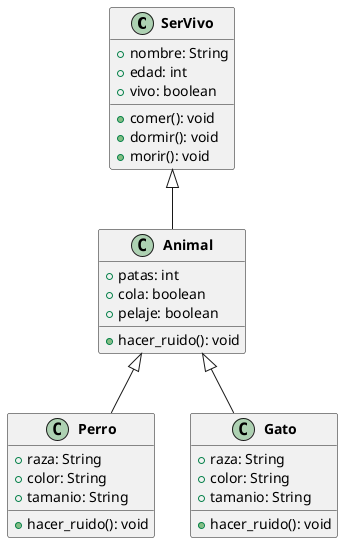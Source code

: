 @startuml Clases
skinparam defaultFontName "Consolas"
skinparam ClassFontStyle bold

' Esto es un comentario
'note "Comentario largo para prueba" as N1

class SerVivo {
    +nombre: String
    +edad: int
    +vivo: boolean
    +comer(): void
    +dormir(): void
    +morir(): void
}

class Animal{
    +patas: int
    +cola: boolean
    +pelaje: boolean
    +hacer_ruido(): void
}

class Perro {
    +raza: String
    +color: String
    +tamanio: String
    +hacer_ruido(): void
}

class Gato {
    +raza: String
    +color: String
    +tamanio: String
    +hacer_ruido(): void
}

SerVivo <|-- Animal
Animal <|-- Perro
Animal <|-- Gato
@enduml